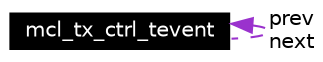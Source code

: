 digraph G
{
  edge [fontname="Helvetica",fontsize=10,labelfontname="Helvetica",labelfontsize=10];
  node [fontname="Helvetica",fontsize=10,shape=record];
  Node178 [label="mcl_tx_ctrl_tevent",height=0.2,width=0.4,color="white", fillcolor="black", style="filled" fontcolor="white"];
  Node178 -> Node178 [dir=back,color="darkorchid3",fontsize=10,style="dashed",label="prev\nnext",fontname="Helvetica"];
}
